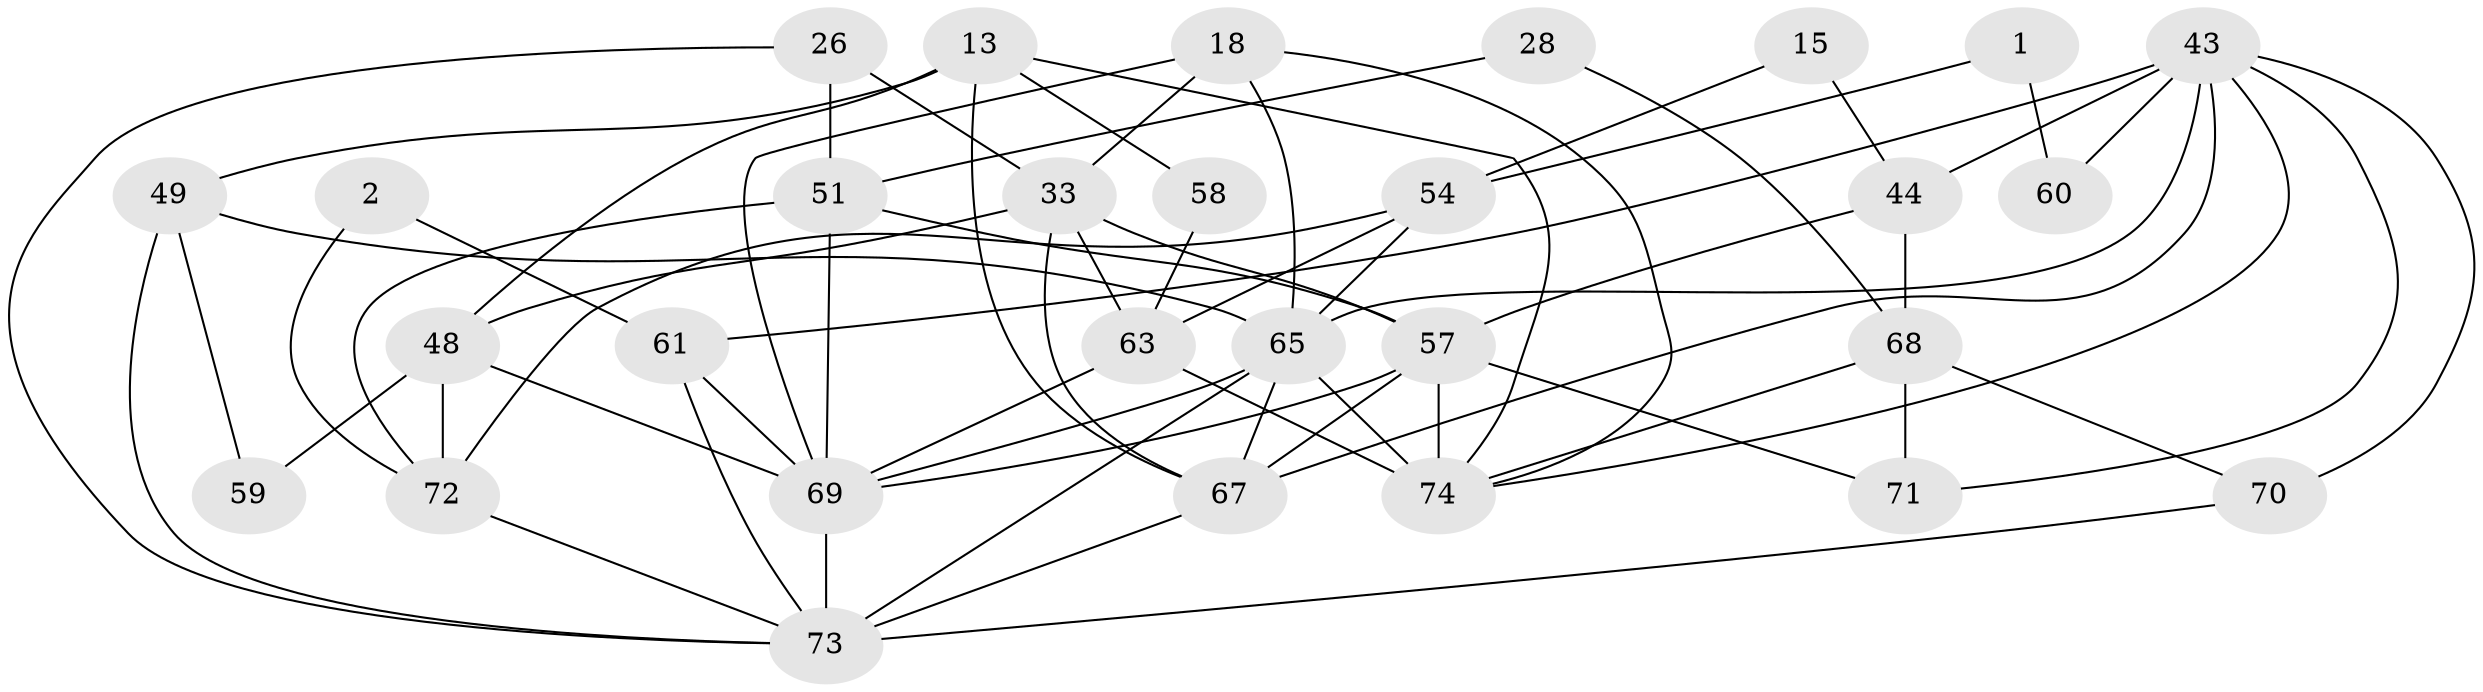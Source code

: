 // original degree distribution, {2: 0.1891891891891892, 7: 0.02702702702702703, 4: 0.21621621621621623, 3: 0.21621621621621623, 5: 0.21621621621621623, 6: 0.12162162162162163, 8: 0.013513513513513514}
// Generated by graph-tools (version 1.1) at 2025/54/03/04/25 21:54:52]
// undirected, 29 vertices, 66 edges
graph export_dot {
graph [start="1"]
  node [color=gray90,style=filled];
  1;
  2;
  13;
  15;
  18 [super="+8+11"];
  26 [super="+5"];
  28;
  33 [super="+9+27"];
  43 [super="+34"];
  44;
  48 [super="+45"];
  49 [super="+41"];
  51 [super="+14"];
  54;
  57 [super="+24+42+38+40"];
  58;
  59;
  60;
  61 [super="+17"];
  63 [super="+3+23"];
  65 [super="+25+46"];
  67 [super="+56+53"];
  68 [super="+29"];
  69 [super="+4+36+47+64+66"];
  70;
  71;
  72 [super="+31"];
  73 [super="+10+39"];
  74 [super="+37+52"];
  1 -- 54;
  1 -- 60;
  2 -- 61;
  2 -- 72;
  13 -- 48 [weight=2];
  13 -- 58;
  13 -- 49;
  13 -- 67;
  13 -- 74;
  15 -- 54;
  15 -- 44;
  18 -- 33 [weight=2];
  18 -- 65;
  18 -- 69 [weight=2];
  18 -- 74 [weight=3];
  26 -- 33 [weight=2];
  26 -- 51 [weight=2];
  26 -- 73;
  28 -- 68;
  28 -- 51;
  33 -- 48 [weight=2];
  33 -- 63;
  33 -- 57;
  33 -- 67 [weight=3];
  43 -- 70 [weight=2];
  43 -- 44;
  43 -- 60 [weight=2];
  43 -- 61 [weight=2];
  43 -- 71;
  43 -- 65;
  43 -- 67 [weight=2];
  43 -- 74;
  44 -- 68 [weight=2];
  44 -- 57;
  48 -- 69;
  48 -- 72 [weight=2];
  48 -- 59;
  49 -- 59;
  49 -- 73 [weight=2];
  49 -- 65;
  51 -- 72;
  51 -- 57 [weight=2];
  51 -- 69;
  54 -- 72;
  54 -- 63;
  54 -- 65 [weight=2];
  57 -- 71;
  57 -- 69 [weight=2];
  57 -- 67 [weight=3];
  57 -- 74 [weight=5];
  58 -- 63;
  61 -- 69 [weight=3];
  61 -- 73;
  63 -- 69 [weight=2];
  63 -- 74 [weight=2];
  65 -- 73 [weight=2];
  65 -- 69;
  65 -- 74 [weight=2];
  65 -- 67;
  67 -- 73 [weight=2];
  68 -- 70;
  68 -- 71;
  68 -- 74;
  69 -- 73;
  70 -- 73;
  72 -- 73;
}
